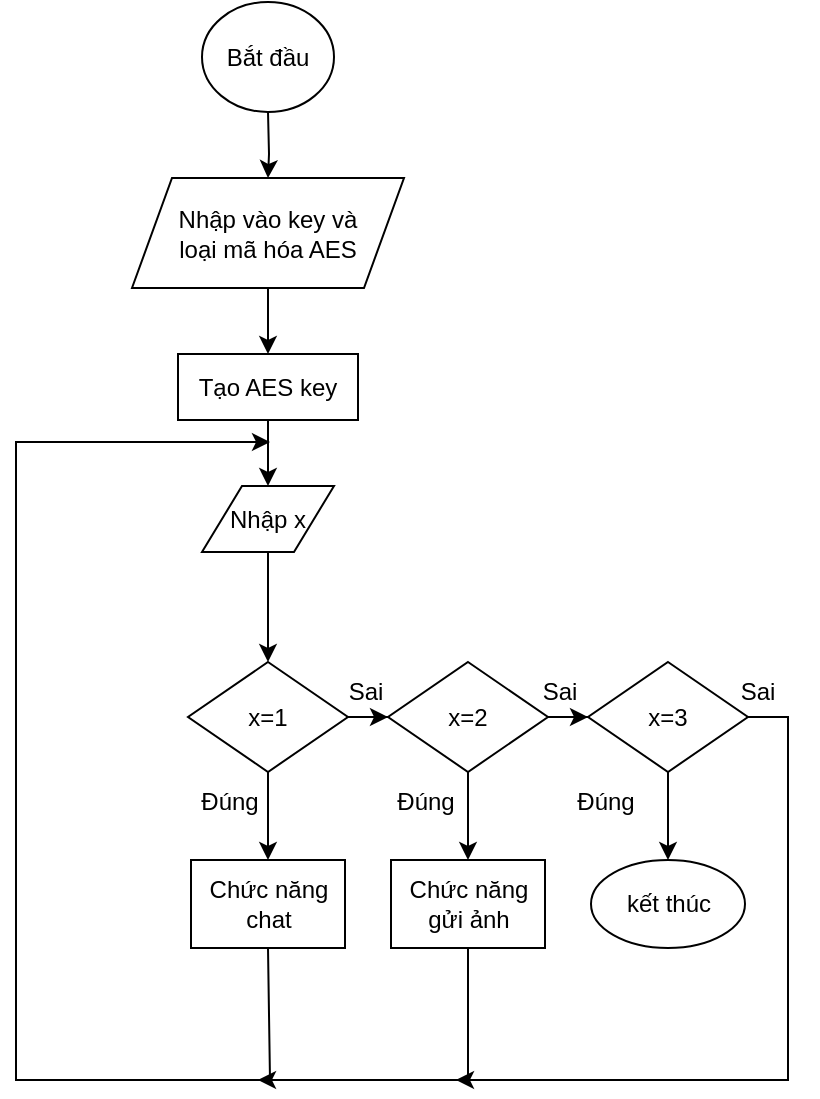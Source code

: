 <mxfile version="16.5.6" type="github">
  <diagram id="xLhmAUZdn16vo9xFTmPv" name="Page-1">
    <mxGraphModel dx="1038" dy="571" grid="1" gridSize="11" guides="1" tooltips="1" connect="1" arrows="1" fold="1" page="1" pageScale="1" pageWidth="827" pageHeight="1169" math="0" shadow="0">
      <root>
        <mxCell id="0" />
        <mxCell id="1" parent="0" />
        <mxCell id="EhyogJU6fQPUTT782E8i-7" value="" style="edgeStyle=orthogonalEdgeStyle;rounded=0;orthogonalLoop=1;jettySize=auto;html=1;" parent="1" target="EhyogJU6fQPUTT782E8i-2" edge="1">
          <mxGeometry relative="1" as="geometry">
            <mxPoint x="335" y="154" as="sourcePoint" />
          </mxGeometry>
        </mxCell>
        <mxCell id="EhyogJU6fQPUTT782E8i-1" value="Bắt đầu" style="ellipse;whiteSpace=wrap;html=1;" parent="1" vertex="1">
          <mxGeometry x="302" y="99" width="66" height="55" as="geometry" />
        </mxCell>
        <mxCell id="EhyogJU6fQPUTT782E8i-8" value="" style="edgeStyle=orthogonalEdgeStyle;rounded=0;orthogonalLoop=1;jettySize=auto;html=1;" parent="1" source="EhyogJU6fQPUTT782E8i-2" target="EhyogJU6fQPUTT782E8i-4" edge="1">
          <mxGeometry relative="1" as="geometry" />
        </mxCell>
        <mxCell id="EhyogJU6fQPUTT782E8i-2" value="Nhập vào key và &lt;br&gt;loại mã hóa AES" style="shape=parallelogram;perimeter=parallelogramPerimeter;whiteSpace=wrap;html=1;fixedSize=1;" parent="1" vertex="1">
          <mxGeometry x="267" y="187" width="136" height="55" as="geometry" />
        </mxCell>
        <mxCell id="EhyogJU6fQPUTT782E8i-13" value="" style="edgeStyle=orthogonalEdgeStyle;rounded=0;orthogonalLoop=1;jettySize=auto;html=1;" parent="1" source="EhyogJU6fQPUTT782E8i-4" target="EhyogJU6fQPUTT782E8i-12" edge="1">
          <mxGeometry relative="1" as="geometry" />
        </mxCell>
        <mxCell id="EhyogJU6fQPUTT782E8i-4" value="Tạo AES key" style="rounded=0;whiteSpace=wrap;html=1;" parent="1" vertex="1">
          <mxGeometry x="290" y="275" width="90" height="33" as="geometry" />
        </mxCell>
        <mxCell id="EhyogJU6fQPUTT782E8i-19" value="" style="edgeStyle=orthogonalEdgeStyle;rounded=0;orthogonalLoop=1;jettySize=auto;html=1;" parent="1" source="EhyogJU6fQPUTT782E8i-10" target="EhyogJU6fQPUTT782E8i-15" edge="1">
          <mxGeometry relative="1" as="geometry" />
        </mxCell>
        <mxCell id="EhyogJU6fQPUTT782E8i-20" value="" style="edgeStyle=orthogonalEdgeStyle;rounded=0;orthogonalLoop=1;jettySize=auto;html=1;" parent="1" source="EhyogJU6fQPUTT782E8i-10" target="EhyogJU6fQPUTT782E8i-16" edge="1">
          <mxGeometry relative="1" as="geometry" />
        </mxCell>
        <mxCell id="EhyogJU6fQPUTT782E8i-10" value="x=1" style="rhombus;whiteSpace=wrap;html=1;" parent="1" vertex="1">
          <mxGeometry x="295" y="429" width="80" height="55" as="geometry" />
        </mxCell>
        <mxCell id="EhyogJU6fQPUTT782E8i-14" value="" style="edgeStyle=orthogonalEdgeStyle;rounded=0;orthogonalLoop=1;jettySize=auto;html=1;" parent="1" source="EhyogJU6fQPUTT782E8i-12" target="EhyogJU6fQPUTT782E8i-10" edge="1">
          <mxGeometry relative="1" as="geometry" />
        </mxCell>
        <mxCell id="EhyogJU6fQPUTT782E8i-12" value="Nhập x" style="shape=parallelogram;perimeter=parallelogramPerimeter;whiteSpace=wrap;html=1;fixedSize=1;" parent="1" vertex="1">
          <mxGeometry x="302" y="341" width="66" height="33" as="geometry" />
        </mxCell>
        <mxCell id="EhyogJU6fQPUTT782E8i-15" value="Chức năng chat" style="rounded=0;whiteSpace=wrap;html=1;" parent="1" vertex="1">
          <mxGeometry x="296.5" y="528" width="77" height="44" as="geometry" />
        </mxCell>
        <mxCell id="EhyogJU6fQPUTT782E8i-21" value="" style="edgeStyle=orthogonalEdgeStyle;rounded=0;orthogonalLoop=1;jettySize=auto;html=1;" parent="1" source="EhyogJU6fQPUTT782E8i-16" target="EhyogJU6fQPUTT782E8i-17" edge="1">
          <mxGeometry relative="1" as="geometry" />
        </mxCell>
        <mxCell id="EhyogJU6fQPUTT782E8i-25" value="" style="edgeStyle=orthogonalEdgeStyle;rounded=0;orthogonalLoop=1;jettySize=auto;html=1;" parent="1" source="EhyogJU6fQPUTT782E8i-16" target="EhyogJU6fQPUTT782E8i-18" edge="1">
          <mxGeometry relative="1" as="geometry" />
        </mxCell>
        <mxCell id="EhyogJU6fQPUTT782E8i-16" value="x=2" style="rhombus;whiteSpace=wrap;html=1;" parent="1" vertex="1">
          <mxGeometry x="395" y="429" width="80" height="55" as="geometry" />
        </mxCell>
        <mxCell id="EhyogJU6fQPUTT782E8i-24" style="edgeStyle=orthogonalEdgeStyle;rounded=0;orthogonalLoop=1;jettySize=auto;html=1;" parent="1" source="EhyogJU6fQPUTT782E8i-17" edge="1">
          <mxGeometry relative="1" as="geometry">
            <mxPoint x="330" y="638" as="targetPoint" />
            <Array as="points">
              <mxPoint x="435" y="638" />
            </Array>
          </mxGeometry>
        </mxCell>
        <mxCell id="EhyogJU6fQPUTT782E8i-17" value="Chức năng gửi ảnh" style="rounded=0;whiteSpace=wrap;html=1;" parent="1" vertex="1">
          <mxGeometry x="396.5" y="528" width="77" height="44" as="geometry" />
        </mxCell>
        <mxCell id="EhyogJU6fQPUTT782E8i-27" value="" style="edgeStyle=orthogonalEdgeStyle;rounded=0;orthogonalLoop=1;jettySize=auto;html=1;" parent="1" source="EhyogJU6fQPUTT782E8i-18" target="EhyogJU6fQPUTT782E8i-26" edge="1">
          <mxGeometry relative="1" as="geometry" />
        </mxCell>
        <mxCell id="ETE8kLgf4-oOigszyaFM-4" style="edgeStyle=orthogonalEdgeStyle;rounded=0;orthogonalLoop=1;jettySize=auto;html=1;" edge="1" parent="1" source="EhyogJU6fQPUTT782E8i-18">
          <mxGeometry relative="1" as="geometry">
            <mxPoint x="429" y="638" as="targetPoint" />
            <Array as="points">
              <mxPoint x="595" y="457" />
              <mxPoint x="595" y="638" />
              <mxPoint x="574" y="638" />
            </Array>
          </mxGeometry>
        </mxCell>
        <mxCell id="EhyogJU6fQPUTT782E8i-18" value="x=3" style="rhombus;whiteSpace=wrap;html=1;" parent="1" vertex="1">
          <mxGeometry x="495" y="429" width="80" height="55" as="geometry" />
        </mxCell>
        <mxCell id="EhyogJU6fQPUTT782E8i-23" value="" style="endArrow=classic;html=1;rounded=0;exitX=0.5;exitY=1;exitDx=0;exitDy=0;" parent="1" source="EhyogJU6fQPUTT782E8i-15" edge="1">
          <mxGeometry width="50" height="50" relative="1" as="geometry">
            <mxPoint x="286" y="545" as="sourcePoint" />
            <mxPoint x="336" y="319" as="targetPoint" />
            <Array as="points">
              <mxPoint x="336" y="638" />
              <mxPoint x="209" y="638" />
              <mxPoint x="209" y="319" />
            </Array>
          </mxGeometry>
        </mxCell>
        <mxCell id="EhyogJU6fQPUTT782E8i-26" value="kết thúc" style="ellipse;whiteSpace=wrap;html=1;" parent="1" vertex="1">
          <mxGeometry x="496.5" y="528" width="77" height="44" as="geometry" />
        </mxCell>
        <mxCell id="ETE8kLgf4-oOigszyaFM-1" value="Đúng" style="text;html=1;strokeColor=none;fillColor=none;align=center;verticalAlign=middle;whiteSpace=wrap;rounded=0;" vertex="1" parent="1">
          <mxGeometry x="286" y="484" width="60" height="30" as="geometry" />
        </mxCell>
        <mxCell id="ETE8kLgf4-oOigszyaFM-2" value="Đúng" style="text;html=1;strokeColor=none;fillColor=none;align=center;verticalAlign=middle;whiteSpace=wrap;rounded=0;" vertex="1" parent="1">
          <mxGeometry x="384" y="484" width="60" height="30" as="geometry" />
        </mxCell>
        <mxCell id="ETE8kLgf4-oOigszyaFM-3" value="Đúng" style="text;html=1;strokeColor=none;fillColor=none;align=center;verticalAlign=middle;whiteSpace=wrap;rounded=0;" vertex="1" parent="1">
          <mxGeometry x="473.5" y="484" width="60" height="30" as="geometry" />
        </mxCell>
        <mxCell id="ETE8kLgf4-oOigszyaFM-5" value="Sai" style="text;html=1;strokeColor=none;fillColor=none;align=center;verticalAlign=middle;whiteSpace=wrap;rounded=0;" vertex="1" parent="1">
          <mxGeometry x="354" y="429" width="60" height="30" as="geometry" />
        </mxCell>
        <mxCell id="ETE8kLgf4-oOigszyaFM-6" value="Sai" style="text;html=1;strokeColor=none;fillColor=none;align=center;verticalAlign=middle;whiteSpace=wrap;rounded=0;" vertex="1" parent="1">
          <mxGeometry x="451" y="429" width="60" height="30" as="geometry" />
        </mxCell>
        <mxCell id="ETE8kLgf4-oOigszyaFM-7" value="Sai" style="text;html=1;strokeColor=none;fillColor=none;align=center;verticalAlign=middle;whiteSpace=wrap;rounded=0;" vertex="1" parent="1">
          <mxGeometry x="550" y="429" width="60" height="30" as="geometry" />
        </mxCell>
      </root>
    </mxGraphModel>
  </diagram>
</mxfile>
